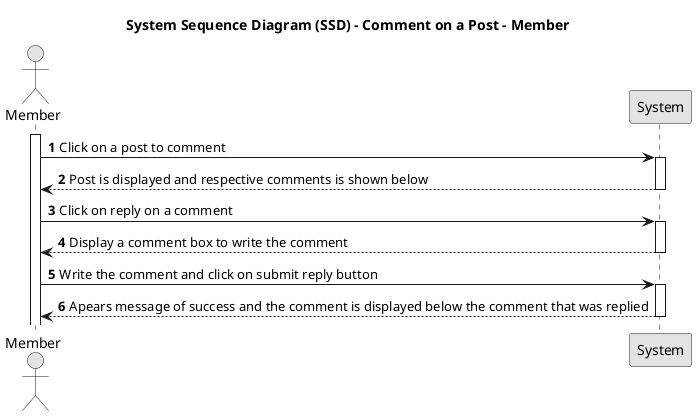 @startuml US008-SSD
skinparam monochrome true
skinparam packageStyle rectangle
skinparam shadowing false

title System Sequence Diagram (SSD) - Comment on a Post - Member

autonumber

actor "Member" as User
participant "System" as System

activate User


User -> System : Click on a post to comment
activate System

System --> User : Post is displayed and respective comments is shown below
deactivate System

User -> System : Click on reply on a comment
activate System

System --> User : Display a comment box to write the comment
deactivate System

User -> System : Write the comment and click on submit reply button
activate System

System --> User : Apears message of success and the comment is displayed below the comment that was replied
deactivate System

@enduml